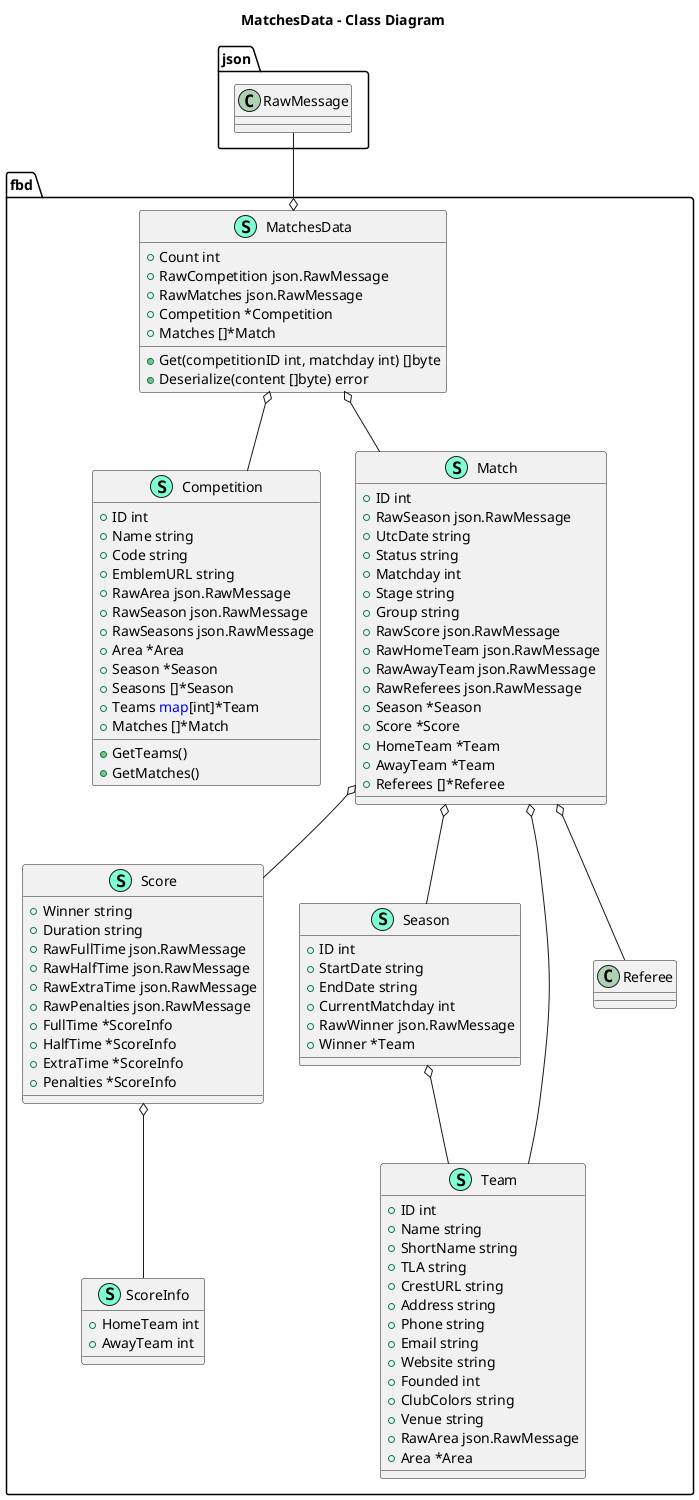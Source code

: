 @startuml
title MatchesData - Class Diagram

namespace fbd {
    class MatchesData << (S,Aquamarine) >> {
        + Count int
        + RawCompetition json.RawMessage
        + RawMatches json.RawMessage
        + Competition *Competition
        + Matches []*Match

        + Get(competitionID int, matchday int) []byte
        + Deserialize(content []byte) error

    }
    class Competition << (S,Aquamarine) >> {
        + ID int
        + Name string
        + Code string
        + EmblemURL string
        + RawArea json.RawMessage
        + RawSeason json.RawMessage
        + RawSeasons json.RawMessage
        + Area *Area
        + Season *Season
        + Seasons []*Season
        + Teams <font color=blue>map</font>[int]*Team
        + Matches []*Match

        + GetTeams()
        + GetMatches()

    }
    class Match << (S,Aquamarine) >> {
        + ID int
        + RawSeason json.RawMessage
        + UtcDate string
        + Status string
        + Matchday int
        + Stage string
        + Group string
        + RawScore json.RawMessage
        + RawHomeTeam json.RawMessage
        + RawAwayTeam json.RawMessage
        + RawReferees json.RawMessage
        + Season *Season
        + Score *Score
        + HomeTeam *Team
        + AwayTeam *Team
        + Referees []*Referee

    }
    class Score << (S,Aquamarine) >> {
        + Winner string
        + Duration string
        + RawFullTime json.RawMessage
        + RawHalfTime json.RawMessage
        + RawExtraTime json.RawMessage
        + RawPenalties json.RawMessage
        + FullTime *ScoreInfo
        + HalfTime *ScoreInfo
        + ExtraTime *ScoreInfo
        + Penalties *ScoreInfo

    }
    class ScoreInfo << (S,Aquamarine) >> {
        + HomeTeam int
        + AwayTeam int

    }
    class Season << (S,Aquamarine) >> {
        + ID int
        + StartDate string
        + EndDate string
        + CurrentMatchday int
        + RawWinner json.RawMessage
        + Winner *Team

    }
    class Team << (S,Aquamarine) >> {
        + ID int
        + Name string
        + ShortName string
        + TLA string
        + CrestURL string
        + Address string
        + Phone string
        + Email string
        + Website string
        + Founded int
        + ClubColors string
        + Venue string
        + RawArea json.RawMessage
        + Area *Area

    }
}

"fbd.Match" o-- "fbd.Referee"
"fbd.Match" o-- "fbd.Score"
"fbd.Match" o-- "fbd.Season"
"fbd.Match" o-- "fbd.Team"
"fbd.MatchesData" o-- "fbd.Competition"
"fbd.MatchesData" o-- "fbd.Match"
"fbd.MatchesData" o-up- "json.RawMessage"
"fbd.Score" o-- "fbd.ScoreInfo"
"fbd.Season" o-- "fbd.Team"
@enduml
